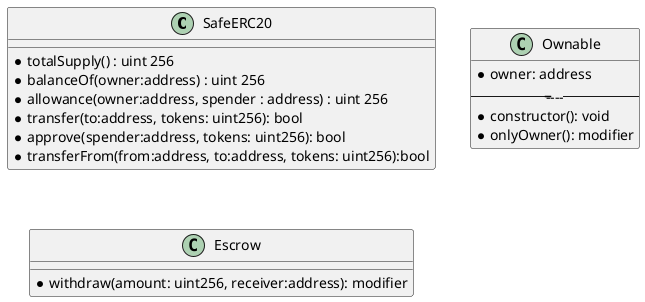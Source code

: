 @startuml

class SafeERC20{
*totalSupply() : uint 256
*balanceOf(owner:address) : uint 256
*allowance(owner:address, spender : address) : uint 256
*transfer(to:address, tokens: uint256): bool
*approve(spender:address, tokens: uint256): bool
*transferFrom(from:address, to:address, tokens: uint256):bool
}

class Ownable{
*owner: address
------------
*constructor(): void
*onlyOwner(): modifier
}

class Escrow{
*withdraw(amount: uint256, receiver:address): modifier
}


@enduml

@startuml
SafeERC20<|-- Escrow
Ownable<|-- Escrow
@enduml
